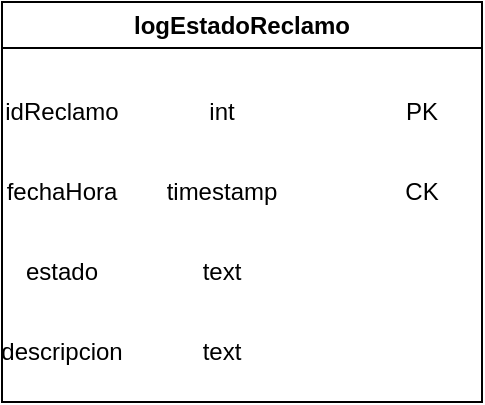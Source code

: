 <mxfile version="21.6.9" type="device">
  <diagram name="Página-1" id="MmdkPq0Nq5_3rmvCnicV">
    <mxGraphModel dx="1434" dy="796" grid="1" gridSize="10" guides="1" tooltips="1" connect="1" arrows="1" fold="1" page="1" pageScale="1" pageWidth="827" pageHeight="1169" math="0" shadow="0">
      <root>
        <mxCell id="0" />
        <mxCell id="1" parent="0" />
        <mxCell id="mQN-GT4drnFZQeWqPezJ-2" value="logEstadoReclamo" style="swimlane;whiteSpace=wrap;html=1;" vertex="1" parent="1">
          <mxGeometry x="280" y="320" width="240" height="200" as="geometry" />
        </mxCell>
        <mxCell id="mQN-GT4drnFZQeWqPezJ-3" value="idReclamo" style="text;html=1;strokeColor=none;fillColor=none;align=center;verticalAlign=middle;whiteSpace=wrap;rounded=0;" vertex="1" parent="mQN-GT4drnFZQeWqPezJ-2">
          <mxGeometry y="40" width="60" height="30" as="geometry" />
        </mxCell>
        <mxCell id="mQN-GT4drnFZQeWqPezJ-5" value="PK&lt;br&gt;" style="text;html=1;strokeColor=none;fillColor=none;align=center;verticalAlign=middle;whiteSpace=wrap;rounded=0;" vertex="1" parent="mQN-GT4drnFZQeWqPezJ-2">
          <mxGeometry x="180" y="40" width="60" height="30" as="geometry" />
        </mxCell>
        <mxCell id="mQN-GT4drnFZQeWqPezJ-7" value="CK" style="text;html=1;strokeColor=none;fillColor=none;align=center;verticalAlign=middle;whiteSpace=wrap;rounded=0;" vertex="1" parent="mQN-GT4drnFZQeWqPezJ-2">
          <mxGeometry x="180" y="80" width="60" height="30" as="geometry" />
        </mxCell>
        <mxCell id="mQN-GT4drnFZQeWqPezJ-9" value="estado" style="text;html=1;strokeColor=none;fillColor=none;align=center;verticalAlign=middle;whiteSpace=wrap;rounded=0;" vertex="1" parent="mQN-GT4drnFZQeWqPezJ-2">
          <mxGeometry y="120" width="60" height="30" as="geometry" />
        </mxCell>
        <mxCell id="mQN-GT4drnFZQeWqPezJ-6" value="fechaHora" style="text;html=1;strokeColor=none;fillColor=none;align=center;verticalAlign=middle;whiteSpace=wrap;rounded=0;" vertex="1" parent="mQN-GT4drnFZQeWqPezJ-2">
          <mxGeometry y="80" width="60" height="30" as="geometry" />
        </mxCell>
        <mxCell id="mQN-GT4drnFZQeWqPezJ-10" value="descripcion" style="text;html=1;strokeColor=none;fillColor=none;align=center;verticalAlign=middle;whiteSpace=wrap;rounded=0;" vertex="1" parent="mQN-GT4drnFZQeWqPezJ-2">
          <mxGeometry y="160" width="60" height="30" as="geometry" />
        </mxCell>
        <mxCell id="mQN-GT4drnFZQeWqPezJ-11" value="int" style="text;html=1;strokeColor=none;fillColor=none;align=center;verticalAlign=middle;whiteSpace=wrap;rounded=0;" vertex="1" parent="mQN-GT4drnFZQeWqPezJ-2">
          <mxGeometry x="80" y="40" width="60" height="30" as="geometry" />
        </mxCell>
        <mxCell id="mQN-GT4drnFZQeWqPezJ-12" value="timestamp" style="text;html=1;strokeColor=none;fillColor=none;align=center;verticalAlign=middle;whiteSpace=wrap;rounded=0;" vertex="1" parent="mQN-GT4drnFZQeWqPezJ-2">
          <mxGeometry x="80" y="80" width="60" height="30" as="geometry" />
        </mxCell>
        <mxCell id="mQN-GT4drnFZQeWqPezJ-13" value="text" style="text;html=1;strokeColor=none;fillColor=none;align=center;verticalAlign=middle;whiteSpace=wrap;rounded=0;" vertex="1" parent="mQN-GT4drnFZQeWqPezJ-2">
          <mxGeometry x="80" y="120" width="60" height="30" as="geometry" />
        </mxCell>
        <mxCell id="mQN-GT4drnFZQeWqPezJ-14" value="text" style="text;html=1;strokeColor=none;fillColor=none;align=center;verticalAlign=middle;whiteSpace=wrap;rounded=0;" vertex="1" parent="mQN-GT4drnFZQeWqPezJ-2">
          <mxGeometry x="80" y="160" width="60" height="30" as="geometry" />
        </mxCell>
      </root>
    </mxGraphModel>
  </diagram>
</mxfile>
